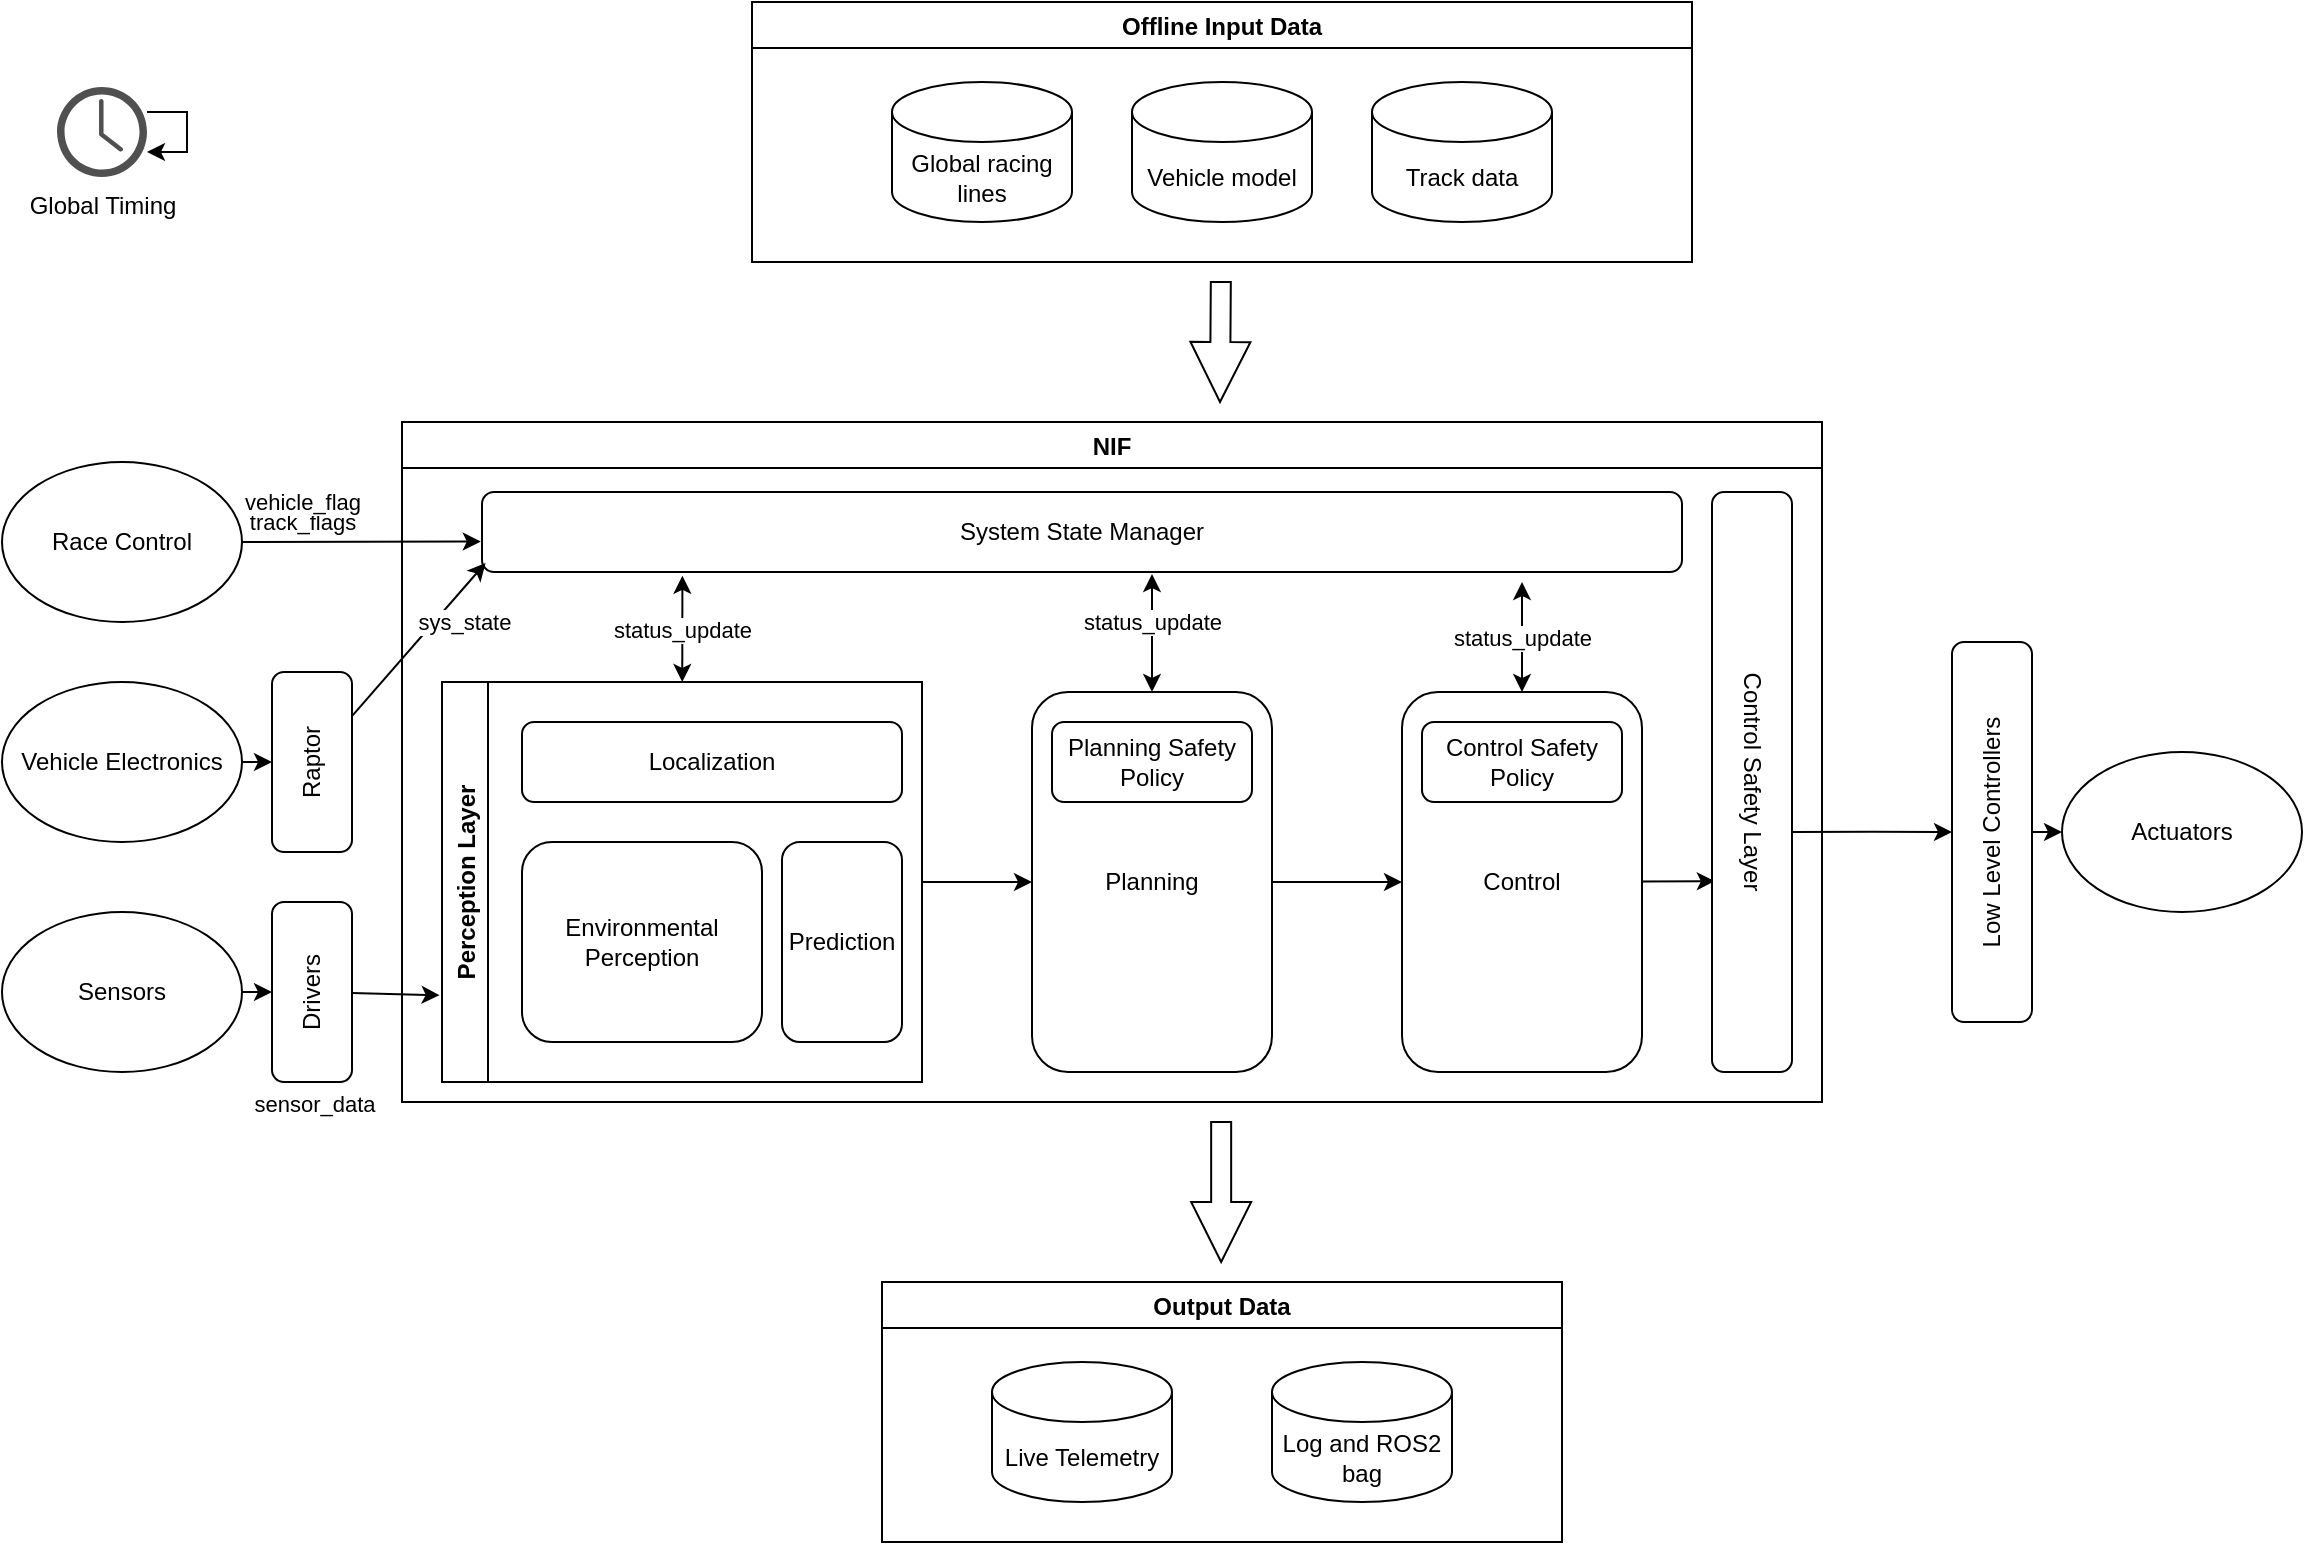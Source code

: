 <mxfile version="14.7.6" type="github">
  <diagram id="RmVJ-SuFGZfL2f26XRlf" name="Page-1">
    <mxGraphModel dx="1352" dy="788" grid="1" gridSize="10" guides="1" tooltips="1" connect="1" arrows="1" fold="1" page="1" pageScale="1" pageWidth="1169" pageHeight="827" math="0" shadow="0">
      <root>
        <mxCell id="0" />
        <mxCell id="1" parent="0" />
        <mxCell id="X8yr9MjhudzqWTSels1c-34" style="edgeStyle=orthogonalEdgeStyle;rounded=0;orthogonalLoop=1;jettySize=auto;html=1;entryX=0.5;entryY=0;entryDx=0;entryDy=0;exitX=0.586;exitY=-0.002;exitDx=0;exitDy=0;exitPerimeter=0;" edge="1" parent="1" source="X8yr9MjhudzqWTSels1c-40" target="X8yr9MjhudzqWTSels1c-27">
          <mxGeometry relative="1" as="geometry">
            <mxPoint x="908" y="425" as="sourcePoint" />
          </mxGeometry>
        </mxCell>
        <mxCell id="X8yr9MjhudzqWTSels1c-74" style="edgeStyle=none;rounded=0;orthogonalLoop=1;jettySize=auto;html=1;startArrow=none;startFill=0;" edge="1" parent="1" source="X8yr9MjhudzqWTSels1c-22" target="X8yr9MjhudzqWTSels1c-23">
          <mxGeometry relative="1" as="geometry" />
        </mxCell>
        <mxCell id="X8yr9MjhudzqWTSels1c-22" value="Sensors" style="ellipse;whiteSpace=wrap;html=1;" vertex="1" parent="1">
          <mxGeometry x="10" y="465" width="120" height="80" as="geometry" />
        </mxCell>
        <mxCell id="X8yr9MjhudzqWTSels1c-63" style="edgeStyle=none;rounded=0;orthogonalLoop=1;jettySize=auto;html=1;startArrow=none;startFill=0;entryX=-0.005;entryY=0.783;entryDx=0;entryDy=0;entryPerimeter=0;" edge="1" parent="1" source="X8yr9MjhudzqWTSels1c-23" target="X8yr9MjhudzqWTSels1c-42">
          <mxGeometry relative="1" as="geometry">
            <mxPoint x="229" y="450" as="targetPoint" />
          </mxGeometry>
        </mxCell>
        <mxCell id="X8yr9MjhudzqWTSels1c-83" value="sensor_data" style="edgeLabel;html=1;align=center;verticalAlign=middle;resizable=0;points=[];" vertex="1" connectable="0" parent="X8yr9MjhudzqWTSels1c-63">
          <mxGeometry x="0.486" relative="1" as="geometry">
            <mxPoint x="-52" y="54" as="offset" />
          </mxGeometry>
        </mxCell>
        <mxCell id="X8yr9MjhudzqWTSels1c-23" value="Drivers" style="rounded=1;whiteSpace=wrap;html=1;rotation=-90;" vertex="1" parent="1">
          <mxGeometry x="120" y="485" width="90" height="40" as="geometry" />
        </mxCell>
        <mxCell id="X8yr9MjhudzqWTSels1c-26" value="Actuators" style="ellipse;whiteSpace=wrap;html=1;" vertex="1" parent="1">
          <mxGeometry x="1040" y="385" width="120" height="80" as="geometry" />
        </mxCell>
        <mxCell id="X8yr9MjhudzqWTSels1c-64" style="edgeStyle=none;rounded=0;orthogonalLoop=1;jettySize=auto;html=1;entryX=0;entryY=0.5;entryDx=0;entryDy=0;startArrow=none;startFill=0;" edge="1" parent="1" source="X8yr9MjhudzqWTSels1c-27" target="X8yr9MjhudzqWTSels1c-26">
          <mxGeometry relative="1" as="geometry" />
        </mxCell>
        <mxCell id="X8yr9MjhudzqWTSels1c-27" value="Low Level Controllers" style="rounded=1;whiteSpace=wrap;html=1;rotation=-90;" vertex="1" parent="1">
          <mxGeometry x="910" y="405" width="190" height="40" as="geometry" />
        </mxCell>
        <mxCell id="X8yr9MjhudzqWTSels1c-30" value="Global Timing" style="pointerEvents=1;shadow=0;dashed=0;html=1;strokeColor=none;fillColor=#505050;labelPosition=center;verticalLabelPosition=bottom;verticalAlign=top;outlineConnect=0;align=center;shape=mxgraph.office.concepts.clock;" vertex="1" parent="1">
          <mxGeometry x="37.5" y="52.5" width="45" height="45" as="geometry" />
        </mxCell>
        <mxCell id="X8yr9MjhudzqWTSels1c-31" style="edgeStyle=orthogonalEdgeStyle;rounded=0;orthogonalLoop=1;jettySize=auto;html=1;" edge="1" parent="1" source="X8yr9MjhudzqWTSels1c-30" target="X8yr9MjhudzqWTSels1c-30">
          <mxGeometry relative="1" as="geometry" />
        </mxCell>
        <mxCell id="X8yr9MjhudzqWTSels1c-37" value="NIF" style="swimlane;" vertex="1" parent="1">
          <mxGeometry x="210" y="220" width="710" height="340" as="geometry" />
        </mxCell>
        <mxCell id="X8yr9MjhudzqWTSels1c-41" value="System State Manager" style="rounded=1;whiteSpace=wrap;html=1;" vertex="1" parent="X8yr9MjhudzqWTSels1c-37">
          <mxGeometry x="40" y="35" width="600" height="40" as="geometry" />
        </mxCell>
        <mxCell id="X8yr9MjhudzqWTSels1c-56" style="edgeStyle=orthogonalEdgeStyle;rounded=0;orthogonalLoop=1;jettySize=auto;html=1;entryX=0;entryY=0.5;entryDx=0;entryDy=0;" edge="1" parent="X8yr9MjhudzqWTSels1c-37" source="X8yr9MjhudzqWTSels1c-42" target="X8yr9MjhudzqWTSels1c-38">
          <mxGeometry relative="1" as="geometry" />
        </mxCell>
        <mxCell id="X8yr9MjhudzqWTSels1c-60" value="&lt;span style=&quot;color: rgb(0 , 0 , 0) ; font-family: &amp;#34;helvetica&amp;#34; ; font-size: 11px ; font-style: normal ; font-weight: 400 ; letter-spacing: normal ; text-align: center ; text-indent: 0px ; text-transform: none ; word-spacing: 0px ; background-color: rgb(255 , 255 , 255) ; display: inline ; float: none&quot;&gt;status_update&lt;/span&gt;" style="edgeStyle=none;rounded=0;orthogonalLoop=1;jettySize=auto;html=1;startArrow=classic;startFill=1;entryX=0.167;entryY=1.047;entryDx=0;entryDy=0;entryPerimeter=0;" edge="1" parent="X8yr9MjhudzqWTSels1c-37" source="X8yr9MjhudzqWTSels1c-42" target="X8yr9MjhudzqWTSels1c-41">
          <mxGeometry relative="1" as="geometry">
            <mxPoint x="180" y="79" as="targetPoint" />
          </mxGeometry>
        </mxCell>
        <mxCell id="X8yr9MjhudzqWTSels1c-42" value="Perception Layer" style="swimlane;horizontal=0;" vertex="1" parent="X8yr9MjhudzqWTSels1c-37">
          <mxGeometry x="20" y="130" width="240" height="200" as="geometry" />
        </mxCell>
        <mxCell id="X8yr9MjhudzqWTSels1c-43" value="Environmental Perception" style="rounded=1;whiteSpace=wrap;html=1;" vertex="1" parent="X8yr9MjhudzqWTSels1c-42">
          <mxGeometry x="40" y="80" width="120" height="100" as="geometry" />
        </mxCell>
        <mxCell id="X8yr9MjhudzqWTSels1c-44" value="Localization&lt;br&gt;" style="rounded=1;whiteSpace=wrap;html=1;rotation=0;" vertex="1" parent="X8yr9MjhudzqWTSels1c-42">
          <mxGeometry x="40" y="20" width="190" height="40" as="geometry" />
        </mxCell>
        <mxCell id="X8yr9MjhudzqWTSels1c-45" value="Prediction" style="rounded=1;whiteSpace=wrap;html=1;" vertex="1" parent="X8yr9MjhudzqWTSels1c-42">
          <mxGeometry x="170" y="80" width="60" height="100" as="geometry" />
        </mxCell>
        <mxCell id="X8yr9MjhudzqWTSels1c-54" style="edgeStyle=orthogonalEdgeStyle;rounded=0;orthogonalLoop=1;jettySize=auto;html=1;entryX=0;entryY=0.5;entryDx=0;entryDy=0;" edge="1" parent="X8yr9MjhudzqWTSels1c-37" source="X8yr9MjhudzqWTSels1c-38" target="X8yr9MjhudzqWTSels1c-39">
          <mxGeometry relative="1" as="geometry" />
        </mxCell>
        <mxCell id="X8yr9MjhudzqWTSels1c-58" value="status_update" style="rounded=0;orthogonalLoop=1;jettySize=auto;html=1;startArrow=classic;startFill=1;" edge="1" parent="X8yr9MjhudzqWTSels1c-37" source="X8yr9MjhudzqWTSels1c-38">
          <mxGeometry x="0.186" relative="1" as="geometry">
            <mxPoint x="375" y="76" as="targetPoint" />
            <Array as="points" />
            <mxPoint as="offset" />
          </mxGeometry>
        </mxCell>
        <mxCell id="X8yr9MjhudzqWTSels1c-59" value="&lt;span style=&quot;color: rgb(0 , 0 , 0) ; font-family: &amp;#34;helvetica&amp;#34; ; font-size: 11px ; font-style: normal ; font-weight: 400 ; letter-spacing: normal ; text-align: center ; text-indent: 0px ; text-transform: none ; word-spacing: 0px ; background-color: rgb(255 , 255 , 255) ; display: inline ; float: none&quot;&gt;status_update&lt;/span&gt;" style="edgeStyle=none;rounded=0;orthogonalLoop=1;jettySize=auto;html=1;startArrow=classic;startFill=1;" edge="1" parent="X8yr9MjhudzqWTSels1c-37" source="X8yr9MjhudzqWTSels1c-39">
          <mxGeometry relative="1" as="geometry">
            <mxPoint x="560" y="80" as="targetPoint" />
          </mxGeometry>
        </mxCell>
        <mxCell id="X8yr9MjhudzqWTSels1c-62" style="edgeStyle=none;rounded=0;orthogonalLoop=1;jettySize=auto;html=1;entryX=0.671;entryY=0.964;entryDx=0;entryDy=0;entryPerimeter=0;startArrow=none;startFill=0;" edge="1" parent="X8yr9MjhudzqWTSels1c-37" source="X8yr9MjhudzqWTSels1c-39" target="X8yr9MjhudzqWTSels1c-40">
          <mxGeometry relative="1" as="geometry" />
        </mxCell>
        <mxCell id="X8yr9MjhudzqWTSels1c-40" value="Control Safety Layer" style="rounded=1;whiteSpace=wrap;html=1;rotation=90;" vertex="1" parent="X8yr9MjhudzqWTSels1c-37">
          <mxGeometry x="530" y="160" width="290" height="40" as="geometry" />
        </mxCell>
        <mxCell id="X8yr9MjhudzqWTSels1c-67" value="" style="group" vertex="1" connectable="0" parent="X8yr9MjhudzqWTSels1c-37">
          <mxGeometry x="315" y="135" width="120" height="190" as="geometry" />
        </mxCell>
        <mxCell id="X8yr9MjhudzqWTSels1c-38" value="Planning" style="rounded=1;whiteSpace=wrap;html=1;" vertex="1" parent="X8yr9MjhudzqWTSels1c-67">
          <mxGeometry width="120" height="190" as="geometry" />
        </mxCell>
        <mxCell id="X8yr9MjhudzqWTSels1c-66" value="Planning Safety Policy" style="rounded=1;whiteSpace=wrap;html=1;" vertex="1" parent="X8yr9MjhudzqWTSels1c-67">
          <mxGeometry x="10" y="15" width="100" height="40" as="geometry" />
        </mxCell>
        <mxCell id="X8yr9MjhudzqWTSels1c-68" value="" style="group" vertex="1" connectable="0" parent="X8yr9MjhudzqWTSels1c-37">
          <mxGeometry x="500" y="135" width="120" height="190" as="geometry" />
        </mxCell>
        <mxCell id="X8yr9MjhudzqWTSels1c-39" value="Control" style="rounded=1;whiteSpace=wrap;html=1;" vertex="1" parent="X8yr9MjhudzqWTSels1c-68">
          <mxGeometry width="120" height="190" as="geometry" />
        </mxCell>
        <mxCell id="X8yr9MjhudzqWTSels1c-65" value="Control Safety Policy" style="rounded=1;whiteSpace=wrap;html=1;" vertex="1" parent="X8yr9MjhudzqWTSels1c-68">
          <mxGeometry x="10" y="15" width="100" height="40" as="geometry" />
        </mxCell>
        <mxCell id="X8yr9MjhudzqWTSels1c-48" style="edgeStyle=orthogonalEdgeStyle;rounded=0;orthogonalLoop=1;jettySize=auto;html=1;shape=arrow;" edge="1" parent="1">
          <mxGeometry relative="1" as="geometry">
            <mxPoint x="619.41" y="150" as="sourcePoint" />
            <mxPoint x="619" y="210" as="targetPoint" />
          </mxGeometry>
        </mxCell>
        <mxCell id="X8yr9MjhudzqWTSels1c-46" value="Offline Input Data" style="swimlane;" vertex="1" parent="1">
          <mxGeometry x="385" y="10" width="470" height="130" as="geometry" />
        </mxCell>
        <mxCell id="X8yr9MjhudzqWTSels1c-24" value="Global racing lines" style="shape=cylinder3;whiteSpace=wrap;html=1;boundedLbl=1;backgroundOutline=1;size=15;" vertex="1" parent="X8yr9MjhudzqWTSels1c-46">
          <mxGeometry x="70" y="40" width="90" height="70" as="geometry" />
        </mxCell>
        <mxCell id="X8yr9MjhudzqWTSels1c-25" value="Vehicle model" style="shape=cylinder3;whiteSpace=wrap;html=1;boundedLbl=1;backgroundOutline=1;size=15;" vertex="1" parent="X8yr9MjhudzqWTSels1c-46">
          <mxGeometry x="190" y="40" width="90" height="70" as="geometry" />
        </mxCell>
        <mxCell id="X8yr9MjhudzqWTSels1c-28" value="Track data" style="shape=cylinder3;whiteSpace=wrap;html=1;boundedLbl=1;backgroundOutline=1;size=15;" vertex="1" parent="X8yr9MjhudzqWTSels1c-46">
          <mxGeometry x="310" y="40" width="90" height="70" as="geometry" />
        </mxCell>
        <mxCell id="X8yr9MjhudzqWTSels1c-49" value="Output Data" style="swimlane;" vertex="1" parent="1">
          <mxGeometry x="450" y="650" width="340" height="130" as="geometry" />
        </mxCell>
        <mxCell id="X8yr9MjhudzqWTSels1c-29" value="Log and ROS2 bag" style="shape=cylinder3;whiteSpace=wrap;html=1;boundedLbl=1;backgroundOutline=1;size=15;" vertex="1" parent="X8yr9MjhudzqWTSels1c-49">
          <mxGeometry x="195" y="40" width="90" height="70" as="geometry" />
        </mxCell>
        <mxCell id="X8yr9MjhudzqWTSels1c-84" value="Live Telemetry" style="shape=cylinder3;whiteSpace=wrap;html=1;boundedLbl=1;backgroundOutline=1;size=15;" vertex="1" parent="X8yr9MjhudzqWTSels1c-49">
          <mxGeometry x="55" y="40" width="90" height="70" as="geometry" />
        </mxCell>
        <mxCell id="X8yr9MjhudzqWTSels1c-52" style="edgeStyle=orthogonalEdgeStyle;rounded=0;orthogonalLoop=1;jettySize=auto;html=1;shape=arrow;" edge="1" parent="1">
          <mxGeometry relative="1" as="geometry">
            <mxPoint x="619.58" y="570" as="sourcePoint" />
            <mxPoint x="619.58" y="640" as="targetPoint" />
          </mxGeometry>
        </mxCell>
        <mxCell id="X8yr9MjhudzqWTSels1c-73" style="edgeStyle=none;rounded=0;orthogonalLoop=1;jettySize=auto;html=1;entryX=-0.001;entryY=0.619;entryDx=0;entryDy=0;entryPerimeter=0;startArrow=none;startFill=0;" edge="1" parent="1" source="X8yr9MjhudzqWTSels1c-69" target="X8yr9MjhudzqWTSels1c-41">
          <mxGeometry relative="1" as="geometry" />
        </mxCell>
        <mxCell id="X8yr9MjhudzqWTSels1c-80" value="track_flags" style="edgeLabel;html=1;align=center;verticalAlign=middle;resizable=0;points=[];" vertex="1" connectable="0" parent="X8yr9MjhudzqWTSels1c-73">
          <mxGeometry x="-0.227" y="-1" relative="1" as="geometry">
            <mxPoint x="-16" y="-11" as="offset" />
          </mxGeometry>
        </mxCell>
        <mxCell id="X8yr9MjhudzqWTSels1c-81" value="vehicle_flag" style="edgeLabel;html=1;align=center;verticalAlign=middle;resizable=0;points=[];" vertex="1" connectable="0" parent="X8yr9MjhudzqWTSels1c-73">
          <mxGeometry x="-0.354" y="-2" relative="1" as="geometry">
            <mxPoint x="-9" y="-22" as="offset" />
          </mxGeometry>
        </mxCell>
        <mxCell id="X8yr9MjhudzqWTSels1c-69" value="Race Control" style="ellipse;whiteSpace=wrap;html=1;" vertex="1" parent="1">
          <mxGeometry x="10" y="240" width="120" height="80" as="geometry" />
        </mxCell>
        <mxCell id="X8yr9MjhudzqWTSels1c-78" style="edgeStyle=none;rounded=0;orthogonalLoop=1;jettySize=auto;html=1;entryX=0.5;entryY=0;entryDx=0;entryDy=0;startArrow=none;startFill=0;" edge="1" parent="1" source="X8yr9MjhudzqWTSels1c-75" target="X8yr9MjhudzqWTSels1c-76">
          <mxGeometry relative="1" as="geometry" />
        </mxCell>
        <mxCell id="X8yr9MjhudzqWTSels1c-75" value="Vehicle Electronics" style="ellipse;whiteSpace=wrap;html=1;" vertex="1" parent="1">
          <mxGeometry x="10" y="350" width="120" height="80" as="geometry" />
        </mxCell>
        <mxCell id="X8yr9MjhudzqWTSels1c-77" style="edgeStyle=none;rounded=0;orthogonalLoop=1;jettySize=auto;html=1;entryX=0.003;entryY=0.886;entryDx=0;entryDy=0;entryPerimeter=0;startArrow=none;startFill=0;" edge="1" parent="1" source="X8yr9MjhudzqWTSels1c-76" target="X8yr9MjhudzqWTSels1c-41">
          <mxGeometry relative="1" as="geometry" />
        </mxCell>
        <mxCell id="X8yr9MjhudzqWTSels1c-82" value="sys_state" style="edgeLabel;html=1;align=center;verticalAlign=middle;resizable=0;points=[];" vertex="1" connectable="0" parent="X8yr9MjhudzqWTSels1c-77">
          <mxGeometry x="-0.489" y="1" relative="1" as="geometry">
            <mxPoint x="39" y="-27" as="offset" />
          </mxGeometry>
        </mxCell>
        <mxCell id="X8yr9MjhudzqWTSels1c-76" value="Raptor" style="rounded=1;whiteSpace=wrap;html=1;rotation=-90;" vertex="1" parent="1">
          <mxGeometry x="120" y="370" width="90" height="40" as="geometry" />
        </mxCell>
      </root>
    </mxGraphModel>
  </diagram>
</mxfile>
